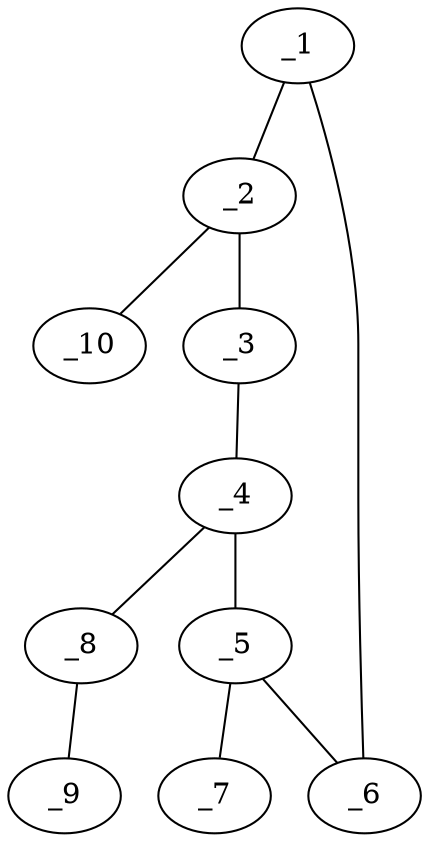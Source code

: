 graph molid680715 {
	_1	 [charge=0,
		chem=1,
		symbol="C  ",
		x="3.732",
		y="-1.75"];
	_2	 [charge=0,
		chem=1,
		symbol="C  ",
		x="4.5981",
		y="-1.25"];
	_1 -- _2	 [valence=1];
	_6	 [charge=0,
		chem=1,
		symbol="C  ",
		x="2.866",
		y="-1.25"];
	_1 -- _6	 [valence=2];
	_3	 [charge=0,
		chem=1,
		symbol="C  ",
		x="4.5981",
		y="-0.25"];
	_2 -- _3	 [valence=2];
	_10	 [charge=0,
		chem=2,
		symbol="O  ",
		x="5.4641",
		y="-1.75"];
	_2 -- _10	 [valence=1];
	_4	 [charge=0,
		chem=1,
		symbol="C  ",
		x="3.7321",
		y="0.25"];
	_3 -- _4	 [valence=1];
	_5	 [charge=0,
		chem=1,
		symbol="C  ",
		x="2.866",
		y="-0.25"];
	_4 -- _5	 [valence=2];
	_8	 [charge=0,
		chem=1,
		symbol="C  ",
		x="3.7321",
		y="1.25"];
	_4 -- _8	 [valence=1];
	_5 -- _6	 [valence=1];
	_7	 [charge=0,
		chem=10,
		symbol="Br ",
		x=2,
		y="0.25"];
	_5 -- _7	 [valence=1];
	_9	 [charge=0,
		chem=2,
		symbol="O  ",
		x="4.5981",
		y="1.75"];
	_8 -- _9	 [valence=2];
}
